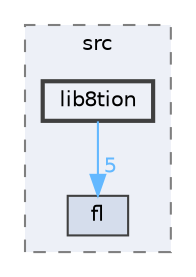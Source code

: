 digraph "FastLED/FastLED/src/lib8tion"
{
 // LATEX_PDF_SIZE
  bgcolor="transparent";
  edge [fontname=Helvetica,fontsize=10,labelfontname=Helvetica,labelfontsize=10];
  node [fontname=Helvetica,fontsize=10,shape=box,height=0.2,width=0.4];
  compound=true
  subgraph clusterdir_e6a3de723047763e6a27a3cab040759e {
    graph [ bgcolor="#edf0f7", pencolor="grey50", label="src", fontname=Helvetica,fontsize=10 style="filled,dashed", URL="dir_e6a3de723047763e6a27a3cab040759e.html",tooltip=""]
  dir_3d3ed669f2fdf2afe9a87d719975d69a [label="fl", fillcolor="#d5ddec", color="grey25", style="filled", URL="dir_3d3ed669f2fdf2afe9a87d719975d69a.html",tooltip=""];
  dir_353c392b00d368a619ba08871c7fd890 [label="lib8tion", fillcolor="#edf0f7", color="grey25", style="filled,bold", URL="dir_353c392b00d368a619ba08871c7fd890.html",tooltip=""];
  }
  dir_353c392b00d368a619ba08871c7fd890->dir_3d3ed669f2fdf2afe9a87d719975d69a [headlabel="5", labeldistance=1.5 headhref="dir_000048_000029.html" href="dir_000048_000029.html" color="steelblue1" fontcolor="steelblue1"];
}
